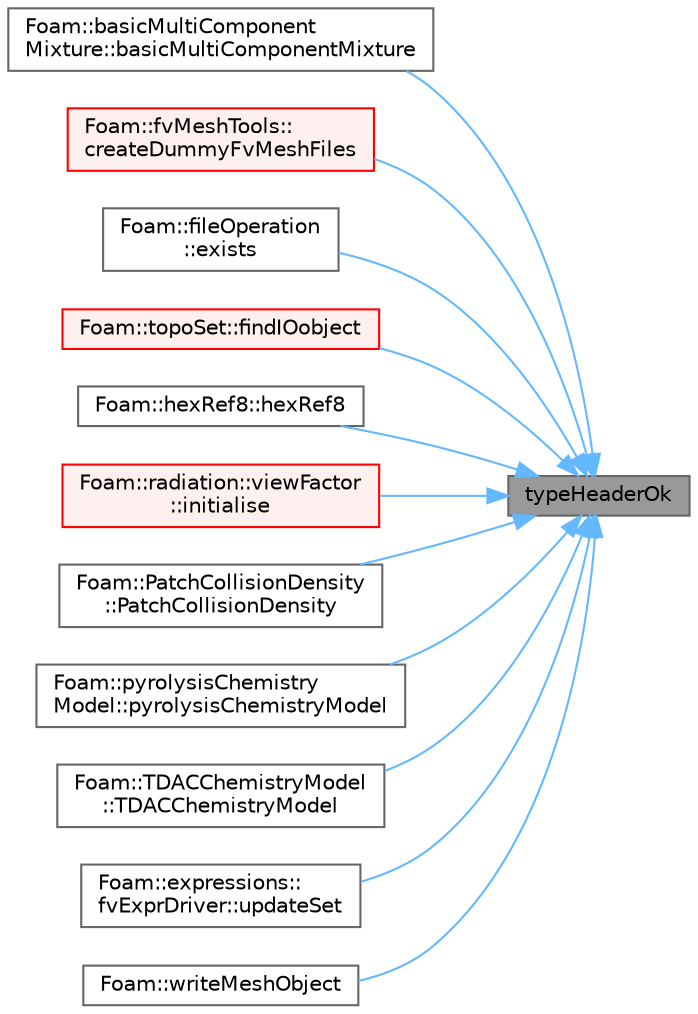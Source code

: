 digraph "typeHeaderOk"
{
 // LATEX_PDF_SIZE
  bgcolor="transparent";
  edge [fontname=Helvetica,fontsize=10,labelfontname=Helvetica,labelfontsize=10];
  node [fontname=Helvetica,fontsize=10,shape=box,height=0.2,width=0.4];
  rankdir="RL";
  Node1 [id="Node000001",label="typeHeaderOk",height=0.2,width=0.4,color="gray40", fillcolor="grey60", style="filled", fontcolor="black",tooltip=" "];
  Node1 -> Node2 [id="edge1_Node000001_Node000002",dir="back",color="steelblue1",style="solid",tooltip=" "];
  Node2 [id="Node000002",label="Foam::basicMultiComponent\lMixture::basicMultiComponentMixture",height=0.2,width=0.4,color="grey40", fillcolor="white", style="filled",URL="$classFoam_1_1basicMultiComponentMixture.html#a80104a0f29406087ac23b0b7c36785f9",tooltip=" "];
  Node1 -> Node3 [id="edge2_Node000001_Node000003",dir="back",color="steelblue1",style="solid",tooltip=" "];
  Node3 [id="Node000003",label="Foam::fvMeshTools::\lcreateDummyFvMeshFiles",height=0.2,width=0.4,color="red", fillcolor="#FFF0F0", style="filled",URL="$classFoam_1_1fvMeshTools.html#a236176340e3c8617d05a4948e24582c9",tooltip=" "];
  Node1 -> Node5 [id="edge3_Node000001_Node000005",dir="back",color="steelblue1",style="solid",tooltip=" "];
  Node5 [id="Node000005",label="Foam::fileOperation\l::exists",height=0.2,width=0.4,color="grey40", fillcolor="white", style="filled",URL="$classFoam_1_1fileOperation.html#a5b31552d7411b16e1aa701f14bf4643d",tooltip=" "];
  Node1 -> Node6 [id="edge4_Node000001_Node000006",dir="back",color="steelblue1",style="solid",tooltip=" "];
  Node6 [id="Node000006",label="Foam::topoSet::findIOobject",height=0.2,width=0.4,color="red", fillcolor="#FFF0F0", style="filled",URL="$classFoam_1_1topoSet.html#a4d68716f49f713d7adae23ab062850a5",tooltip=" "];
  Node1 -> Node10 [id="edge5_Node000001_Node000010",dir="back",color="steelblue1",style="solid",tooltip=" "];
  Node10 [id="Node000010",label="Foam::hexRef8::hexRef8",height=0.2,width=0.4,color="grey40", fillcolor="white", style="filled",URL="$classFoam_1_1hexRef8.html#a38c122950a32c54a78c49acb2637ac88",tooltip=" "];
  Node1 -> Node11 [id="edge6_Node000001_Node000011",dir="back",color="steelblue1",style="solid",tooltip=" "];
  Node11 [id="Node000011",label="Foam::radiation::viewFactor\l::initialise",height=0.2,width=0.4,color="red", fillcolor="#FFF0F0", style="filled",URL="$classFoam_1_1radiation_1_1viewFactor.html#a18abf8b19283101238a77c9e6865b673",tooltip=" "];
  Node1 -> Node14 [id="edge7_Node000001_Node000014",dir="back",color="steelblue1",style="solid",tooltip=" "];
  Node14 [id="Node000014",label="Foam::PatchCollisionDensity\l::PatchCollisionDensity",height=0.2,width=0.4,color="grey40", fillcolor="white", style="filled",URL="$classFoam_1_1PatchCollisionDensity.html#a06ec9714dd3812f831f375f43e9ade07",tooltip=" "];
  Node1 -> Node15 [id="edge8_Node000001_Node000015",dir="back",color="steelblue1",style="solid",tooltip=" "];
  Node15 [id="Node000015",label="Foam::pyrolysisChemistry\lModel::pyrolysisChemistryModel",height=0.2,width=0.4,color="grey40", fillcolor="white", style="filled",URL="$classFoam_1_1pyrolysisChemistryModel.html#a5995ed4613ec6fe1e14e11869ba8357e",tooltip=" "];
  Node1 -> Node16 [id="edge9_Node000001_Node000016",dir="back",color="steelblue1",style="solid",tooltip=" "];
  Node16 [id="Node000016",label="Foam::TDACChemistryModel\l::TDACChemistryModel",height=0.2,width=0.4,color="grey40", fillcolor="white", style="filled",URL="$classFoam_1_1TDACChemistryModel.html#a984f481d44faf71c0b39052325ad5585",tooltip=" "];
  Node1 -> Node17 [id="edge10_Node000001_Node000017",dir="back",color="steelblue1",style="solid",tooltip=" "];
  Node17 [id="Node000017",label="Foam::expressions::\lfvExprDriver::updateSet",height=0.2,width=0.4,color="grey40", fillcolor="white", style="filled",URL="$classFoam_1_1expressions_1_1fvExprDriver.html#ad44e649d182e94506b5a4d03bb208009",tooltip=" "];
  Node1 -> Node18 [id="edge11_Node000001_Node000018",dir="back",color="steelblue1",style="solid",tooltip=" "];
  Node18 [id="Node000018",label="Foam::writeMeshObject",height=0.2,width=0.4,color="grey40", fillcolor="white", style="filled",URL="$namespaceFoam.html#a9f63dac1e97b2e80c6917174db395cfe",tooltip=" "];
}
